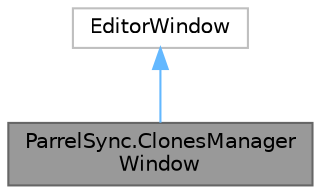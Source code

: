 digraph "ParrelSync.ClonesManagerWindow"
{
 // LATEX_PDF_SIZE
  bgcolor="transparent";
  edge [fontname=Helvetica,fontsize=10,labelfontname=Helvetica,labelfontsize=10];
  node [fontname=Helvetica,fontsize=10,shape=box,height=0.2,width=0.4];
  Node1 [id="Node000001",label="ParrelSync.ClonesManager\lWindow",height=0.2,width=0.4,color="gray40", fillcolor="grey60", style="filled", fontcolor="black",tooltip="Clones manager Unity editor window."];
  Node2 -> Node1 [id="edge1_Node000001_Node000002",dir="back",color="steelblue1",style="solid",tooltip=" "];
  Node2 [id="Node000002",label="EditorWindow",height=0.2,width=0.4,color="grey75", fillcolor="white", style="filled",tooltip=" "];
}

